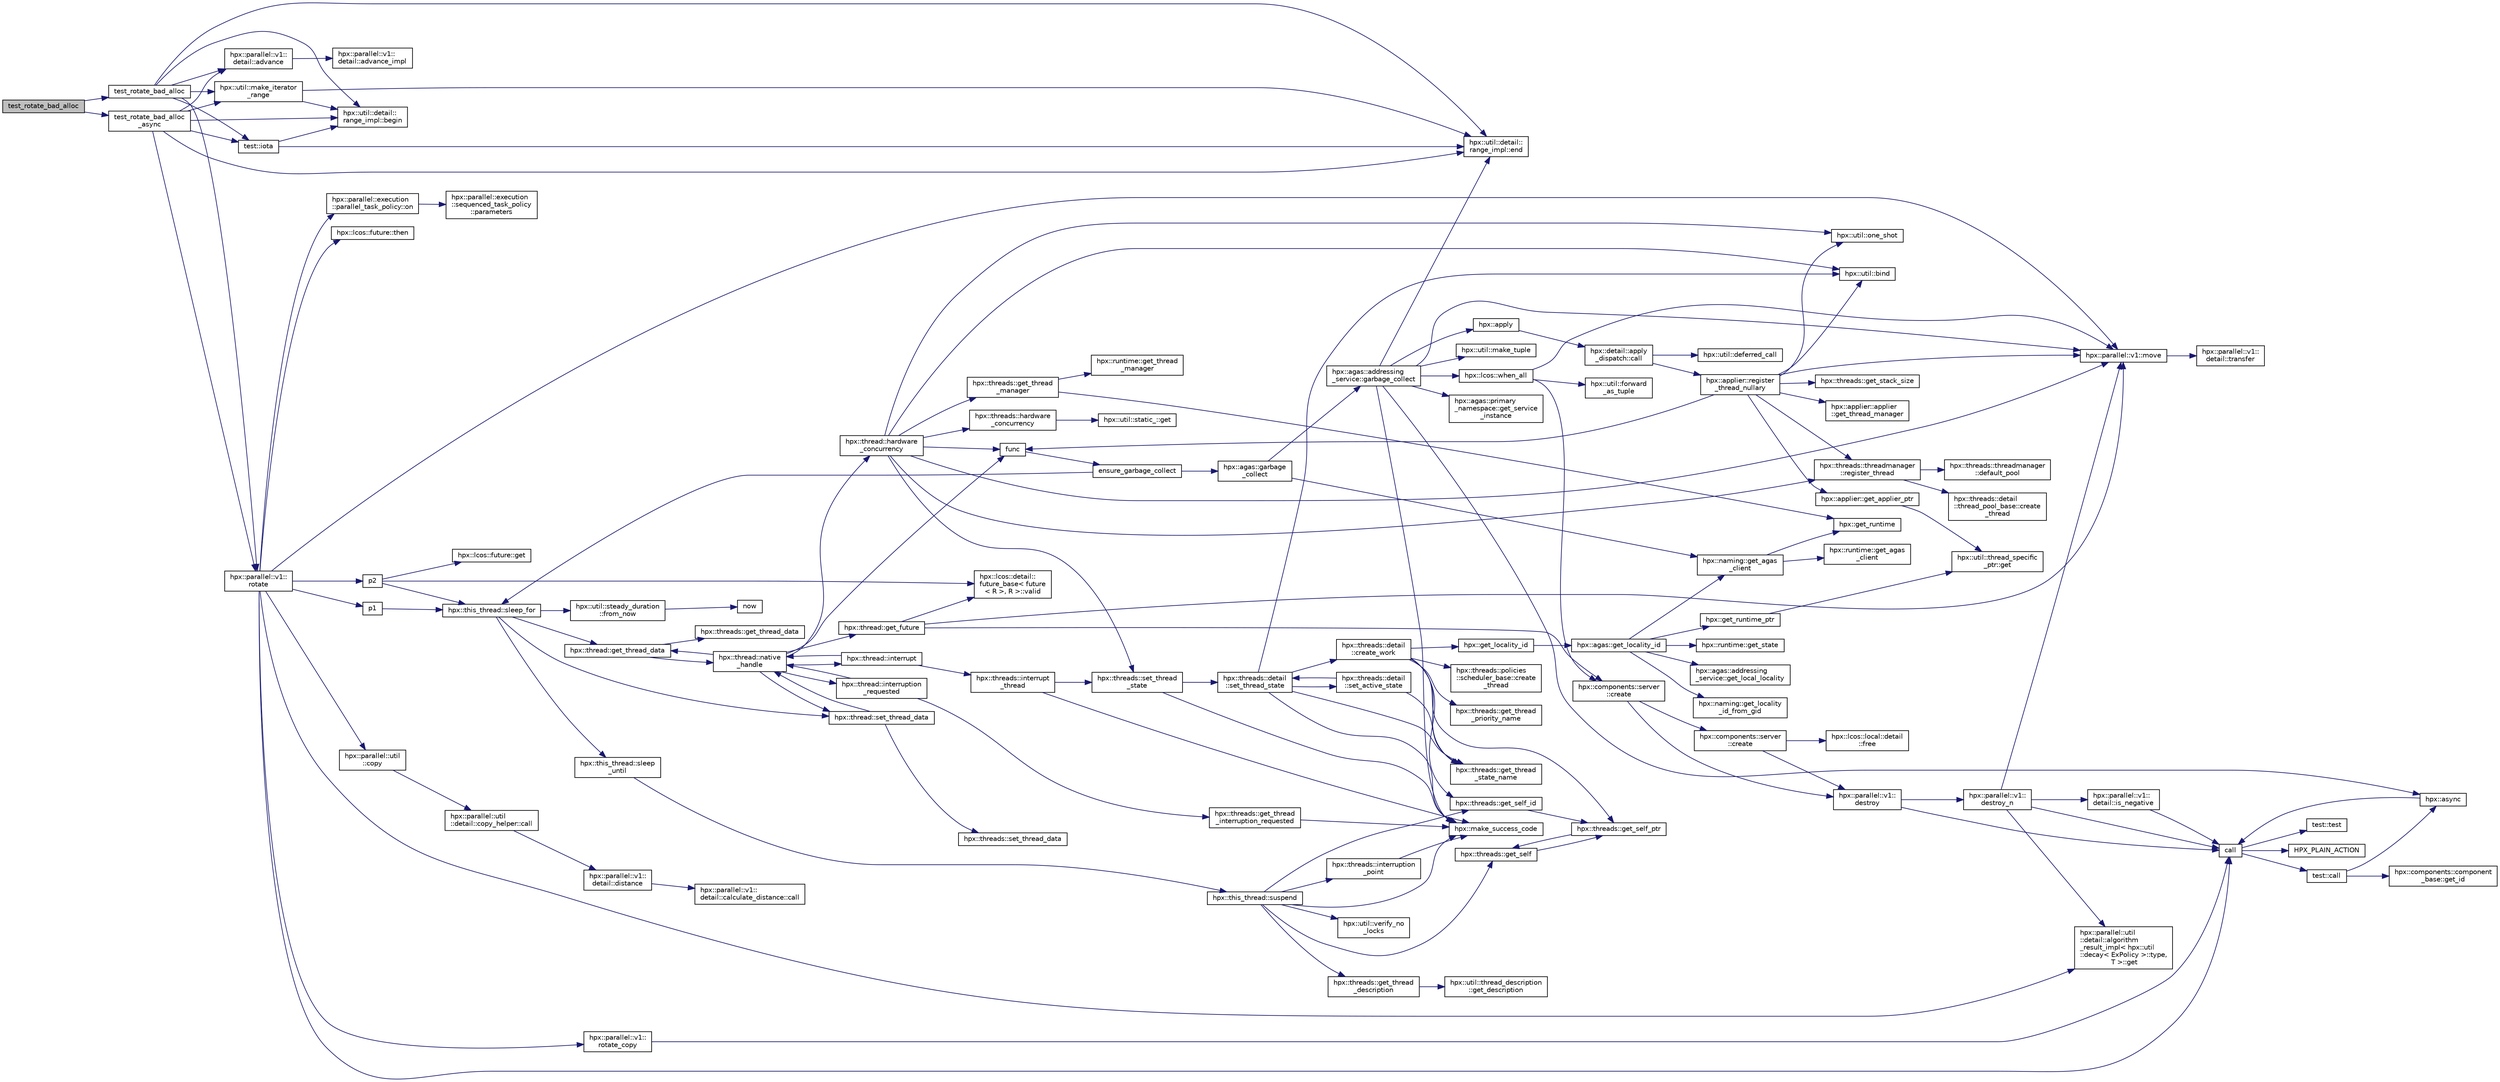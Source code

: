 digraph "test_rotate_bad_alloc"
{
  edge [fontname="Helvetica",fontsize="10",labelfontname="Helvetica",labelfontsize="10"];
  node [fontname="Helvetica",fontsize="10",shape=record];
  rankdir="LR";
  Node532 [label="test_rotate_bad_alloc",height=0.2,width=0.4,color="black", fillcolor="grey75", style="filled", fontcolor="black"];
  Node532 -> Node533 [color="midnightblue",fontsize="10",style="solid",fontname="Helvetica"];
  Node533 [label="test_rotate_bad_alloc",height=0.2,width=0.4,color="black", fillcolor="white", style="filled",URL="$d5/d40/rotate__range_8cpp.html#ae74a2766c7d66fa2c13743d2d7b75fa9"];
  Node533 -> Node534 [color="midnightblue",fontsize="10",style="solid",fontname="Helvetica"];
  Node534 [label="test::iota",height=0.2,width=0.4,color="black", fillcolor="white", style="filled",URL="$df/d04/namespacetest.html#abdbbc37e6fb67287495e853a554c493a"];
  Node534 -> Node535 [color="midnightblue",fontsize="10",style="solid",fontname="Helvetica"];
  Node535 [label="hpx::util::detail::\lrange_impl::begin",height=0.2,width=0.4,color="black", fillcolor="white", style="filled",URL="$d4/d4a/namespacehpx_1_1util_1_1detail_1_1range__impl.html#a31e165df2b865cdd961f35ce938db41a"];
  Node534 -> Node536 [color="midnightblue",fontsize="10",style="solid",fontname="Helvetica"];
  Node536 [label="hpx::util::detail::\lrange_impl::end",height=0.2,width=0.4,color="black", fillcolor="white", style="filled",URL="$d4/d4a/namespacehpx_1_1util_1_1detail_1_1range__impl.html#afb2ea48b0902f52ee4d8b764807b4316"];
  Node533 -> Node535 [color="midnightblue",fontsize="10",style="solid",fontname="Helvetica"];
  Node533 -> Node536 [color="midnightblue",fontsize="10",style="solid",fontname="Helvetica"];
  Node533 -> Node537 [color="midnightblue",fontsize="10",style="solid",fontname="Helvetica"];
  Node537 [label="hpx::parallel::v1::\ldetail::advance",height=0.2,width=0.4,color="black", fillcolor="white", style="filled",URL="$d2/ddd/namespacehpx_1_1parallel_1_1v1_1_1detail.html#ad9fca7bce7b3e3c32302967ffc1fb4a4"];
  Node537 -> Node538 [color="midnightblue",fontsize="10",style="solid",fontname="Helvetica"];
  Node538 [label="hpx::parallel::v1::\ldetail::advance_impl",height=0.2,width=0.4,color="black", fillcolor="white", style="filled",URL="$d2/ddd/namespacehpx_1_1parallel_1_1v1_1_1detail.html#ad4fa62ca115927187e4063b65ee5f317"];
  Node533 -> Node539 [color="midnightblue",fontsize="10",style="solid",fontname="Helvetica"];
  Node539 [label="hpx::parallel::v1::\lrotate",height=0.2,width=0.4,color="black", fillcolor="white", style="filled",URL="$db/db9/namespacehpx_1_1parallel_1_1v1.html#a1186b3f6aa7198ada6c81f987e08f85b"];
  Node539 -> Node540 [color="midnightblue",fontsize="10",style="solid",fontname="Helvetica"];
  Node540 [label="call",height=0.2,width=0.4,color="black", fillcolor="white", style="filled",URL="$d2/d67/promise__1620_8cpp.html#a58357f0b82bc761e1d0b9091ed563a70"];
  Node540 -> Node541 [color="midnightblue",fontsize="10",style="solid",fontname="Helvetica"];
  Node541 [label="test::test",height=0.2,width=0.4,color="black", fillcolor="white", style="filled",URL="$d8/d89/structtest.html#ab42d5ece712d716b04cb3f686f297a26"];
  Node540 -> Node542 [color="midnightblue",fontsize="10",style="solid",fontname="Helvetica"];
  Node542 [label="HPX_PLAIN_ACTION",height=0.2,width=0.4,color="black", fillcolor="white", style="filled",URL="$d2/d67/promise__1620_8cpp.html#ab96aab827a4b1fcaf66cfe0ba83fef23"];
  Node540 -> Node543 [color="midnightblue",fontsize="10",style="solid",fontname="Helvetica"];
  Node543 [label="test::call",height=0.2,width=0.4,color="black", fillcolor="white", style="filled",URL="$d8/d89/structtest.html#aeb29e7ed6518b9426ccf1344c52620ae"];
  Node543 -> Node544 [color="midnightblue",fontsize="10",style="solid",fontname="Helvetica"];
  Node544 [label="hpx::async",height=0.2,width=0.4,color="black", fillcolor="white", style="filled",URL="$d8/d83/namespacehpx.html#acb7d8e37b73b823956ce144f9a57eaa4"];
  Node544 -> Node540 [color="midnightblue",fontsize="10",style="solid",fontname="Helvetica"];
  Node543 -> Node545 [color="midnightblue",fontsize="10",style="solid",fontname="Helvetica"];
  Node545 [label="hpx::components::component\l_base::get_id",height=0.2,width=0.4,color="black", fillcolor="white", style="filled",URL="$d2/de6/classhpx_1_1components_1_1component__base.html#a4c8fd93514039bdf01c48d66d82b19cd"];
  Node539 -> Node546 [color="midnightblue",fontsize="10",style="solid",fontname="Helvetica"];
  Node546 [label="p1",height=0.2,width=0.4,color="black", fillcolor="white", style="filled",URL="$df/da5/future__then_8cpp.html#a8978a24b044bacf963e33824a4c1ac98"];
  Node546 -> Node547 [color="midnightblue",fontsize="10",style="solid",fontname="Helvetica"];
  Node547 [label="hpx::this_thread::sleep_for",height=0.2,width=0.4,color="black", fillcolor="white", style="filled",URL="$d9/d52/namespacehpx_1_1this__thread.html#afc042a5a5fa52eef2d1d177a343435cf"];
  Node547 -> Node548 [color="midnightblue",fontsize="10",style="solid",fontname="Helvetica"];
  Node548 [label="hpx::this_thread::sleep\l_until",height=0.2,width=0.4,color="black", fillcolor="white", style="filled",URL="$d9/d52/namespacehpx_1_1this__thread.html#ae12a853980115b23ff0ab8ca06622658"];
  Node548 -> Node549 [color="midnightblue",fontsize="10",style="solid",fontname="Helvetica"];
  Node549 [label="hpx::this_thread::suspend",height=0.2,width=0.4,color="black", fillcolor="white", style="filled",URL="$d9/d52/namespacehpx_1_1this__thread.html#aca220026fb3014c0881d129fe31c0073"];
  Node549 -> Node550 [color="midnightblue",fontsize="10",style="solid",fontname="Helvetica"];
  Node550 [label="hpx::threads::get_self",height=0.2,width=0.4,color="black", fillcolor="white", style="filled",URL="$d7/d28/namespacehpx_1_1threads.html#a07daf4d6d29233f20d66d41ab7b5b8e8"];
  Node550 -> Node551 [color="midnightblue",fontsize="10",style="solid",fontname="Helvetica"];
  Node551 [label="hpx::threads::get_self_ptr",height=0.2,width=0.4,color="black", fillcolor="white", style="filled",URL="$d7/d28/namespacehpx_1_1threads.html#a22877ae347ad884cde3a51397dad6c53"];
  Node551 -> Node550 [color="midnightblue",fontsize="10",style="solid",fontname="Helvetica"];
  Node549 -> Node552 [color="midnightblue",fontsize="10",style="solid",fontname="Helvetica"];
  Node552 [label="hpx::threads::get_self_id",height=0.2,width=0.4,color="black", fillcolor="white", style="filled",URL="$d7/d28/namespacehpx_1_1threads.html#afafe0f900b9fac3d4ed3c747625c1cfe"];
  Node552 -> Node551 [color="midnightblue",fontsize="10",style="solid",fontname="Helvetica"];
  Node549 -> Node553 [color="midnightblue",fontsize="10",style="solid",fontname="Helvetica"];
  Node553 [label="hpx::threads::interruption\l_point",height=0.2,width=0.4,color="black", fillcolor="white", style="filled",URL="$d7/d28/namespacehpx_1_1threads.html#ada6ec56a12b050707311d8c628089059"];
  Node553 -> Node554 [color="midnightblue",fontsize="10",style="solid",fontname="Helvetica"];
  Node554 [label="hpx::make_success_code",height=0.2,width=0.4,color="black", fillcolor="white", style="filled",URL="$d8/d83/namespacehpx.html#a0e8512a8f49e2a6c8185061181419d8f",tooltip="Returns error_code(hpx::success, \"success\", mode). "];
  Node549 -> Node555 [color="midnightblue",fontsize="10",style="solid",fontname="Helvetica"];
  Node555 [label="hpx::util::verify_no\l_locks",height=0.2,width=0.4,color="black", fillcolor="white", style="filled",URL="$df/dad/namespacehpx_1_1util.html#ae0e1837ee6f09b79b26c2e788d2e9fc9"];
  Node549 -> Node556 [color="midnightblue",fontsize="10",style="solid",fontname="Helvetica"];
  Node556 [label="hpx::threads::get_thread\l_description",height=0.2,width=0.4,color="black", fillcolor="white", style="filled",URL="$d7/d28/namespacehpx_1_1threads.html#a42fc18a7a680f4e8bc633a4b4c956701"];
  Node556 -> Node557 [color="midnightblue",fontsize="10",style="solid",fontname="Helvetica"];
  Node557 [label="hpx::util::thread_description\l::get_description",height=0.2,width=0.4,color="black", fillcolor="white", style="filled",URL="$df/d9e/structhpx_1_1util_1_1thread__description.html#a8c834e14eca6eb228188022577f9f952"];
  Node549 -> Node554 [color="midnightblue",fontsize="10",style="solid",fontname="Helvetica"];
  Node547 -> Node558 [color="midnightblue",fontsize="10",style="solid",fontname="Helvetica"];
  Node558 [label="hpx::util::steady_duration\l::from_now",height=0.2,width=0.4,color="black", fillcolor="white", style="filled",URL="$d9/d4f/classhpx_1_1util_1_1steady__duration.html#a0132206d767cd0f7395507b40111a153"];
  Node558 -> Node559 [color="midnightblue",fontsize="10",style="solid",fontname="Helvetica"];
  Node559 [label="now",height=0.2,width=0.4,color="black", fillcolor="white", style="filled",URL="$de/db3/1d__stencil__1__omp_8cpp.html#a89e9667753dccfac455bd37a7a3a7b16"];
  Node547 -> Node560 [color="midnightblue",fontsize="10",style="solid",fontname="Helvetica"];
  Node560 [label="hpx::thread::get_thread_data",height=0.2,width=0.4,color="black", fillcolor="white", style="filled",URL="$de/d9b/classhpx_1_1thread.html#a4535ef82cec3b953d2c941d20e3e3904"];
  Node560 -> Node561 [color="midnightblue",fontsize="10",style="solid",fontname="Helvetica"];
  Node561 [label="hpx::threads::get_thread_data",height=0.2,width=0.4,color="black", fillcolor="white", style="filled",URL="$d7/d28/namespacehpx_1_1threads.html#a8737931ff6303807225f735b2b384ae4"];
  Node560 -> Node562 [color="midnightblue",fontsize="10",style="solid",fontname="Helvetica"];
  Node562 [label="hpx::thread::native\l_handle",height=0.2,width=0.4,color="black", fillcolor="white", style="filled",URL="$de/d9b/classhpx_1_1thread.html#acf48190d264ab64c1c4ec99d0b421b5a"];
  Node562 -> Node563 [color="midnightblue",fontsize="10",style="solid",fontname="Helvetica"];
  Node563 [label="hpx::thread::hardware\l_concurrency",height=0.2,width=0.4,color="black", fillcolor="white", style="filled",URL="$de/d9b/classhpx_1_1thread.html#a8e4fff210e02485ba493bc3a2a956c03"];
  Node563 -> Node564 [color="midnightblue",fontsize="10",style="solid",fontname="Helvetica"];
  Node564 [label="hpx::threads::hardware\l_concurrency",height=0.2,width=0.4,color="black", fillcolor="white", style="filled",URL="$d7/d28/namespacehpx_1_1threads.html#aa8752a235478d2ad7b5ac467b63ab527"];
  Node564 -> Node565 [color="midnightblue",fontsize="10",style="solid",fontname="Helvetica"];
  Node565 [label="hpx::util::static_::get",height=0.2,width=0.4,color="black", fillcolor="white", style="filled",URL="$d3/dbb/structhpx_1_1util_1_1static__.html#a2967c633948a3bf17a3b5405ef5a8318"];
  Node563 -> Node566 [color="midnightblue",fontsize="10",style="solid",fontname="Helvetica"];
  Node566 [label="func",height=0.2,width=0.4,color="black", fillcolor="white", style="filled",URL="$d8/dfd/id__type__ref__counting__1032_8cpp.html#ab811b86ea5107ffb3351fcaa29d2c652"];
  Node566 -> Node567 [color="midnightblue",fontsize="10",style="solid",fontname="Helvetica"];
  Node567 [label="ensure_garbage_collect",height=0.2,width=0.4,color="black", fillcolor="white", style="filled",URL="$d8/dfd/id__type__ref__counting__1032_8cpp.html#a5264b94bf7c262ac0e521fb290d476d5"];
  Node567 -> Node547 [color="midnightblue",fontsize="10",style="solid",fontname="Helvetica"];
  Node567 -> Node568 [color="midnightblue",fontsize="10",style="solid",fontname="Helvetica"];
  Node568 [label="hpx::agas::garbage\l_collect",height=0.2,width=0.4,color="black", fillcolor="white", style="filled",URL="$dc/d54/namespacehpx_1_1agas.html#a951337adc4f9bd6df00a50737468e911"];
  Node568 -> Node569 [color="midnightblue",fontsize="10",style="solid",fontname="Helvetica"];
  Node569 [label="hpx::naming::get_agas\l_client",height=0.2,width=0.4,color="black", fillcolor="white", style="filled",URL="$d4/dc9/namespacehpx_1_1naming.html#a0408fffd5d34b620712a801b0ae3b032"];
  Node569 -> Node570 [color="midnightblue",fontsize="10",style="solid",fontname="Helvetica"];
  Node570 [label="hpx::get_runtime",height=0.2,width=0.4,color="black", fillcolor="white", style="filled",URL="$d8/d83/namespacehpx.html#aef902cc6c7dd3b9fbadf34d1e850a070"];
  Node569 -> Node571 [color="midnightblue",fontsize="10",style="solid",fontname="Helvetica"];
  Node571 [label="hpx::runtime::get_agas\l_client",height=0.2,width=0.4,color="black", fillcolor="white", style="filled",URL="$d0/d7b/classhpx_1_1runtime.html#aeb5dddd30d6b9861669af8ad44d1a96a"];
  Node568 -> Node572 [color="midnightblue",fontsize="10",style="solid",fontname="Helvetica"];
  Node572 [label="hpx::agas::addressing\l_service::garbage_collect",height=0.2,width=0.4,color="black", fillcolor="white", style="filled",URL="$db/d58/structhpx_1_1agas_1_1addressing__service.html#a87dcae0eacf6e62d5103ebf516d86f63"];
  Node572 -> Node554 [color="midnightblue",fontsize="10",style="solid",fontname="Helvetica"];
  Node572 -> Node573 [color="midnightblue",fontsize="10",style="solid",fontname="Helvetica"];
  Node573 [label="hpx::agas::primary\l_namespace::get_service\l_instance",height=0.2,width=0.4,color="black", fillcolor="white", style="filled",URL="$d1/d43/structhpx_1_1agas_1_1primary__namespace.html#a7630ff0f30ff8c23b13b4672c5350e2e"];
  Node572 -> Node574 [color="midnightblue",fontsize="10",style="solid",fontname="Helvetica"];
  Node574 [label="hpx::util::make_tuple",height=0.2,width=0.4,color="black", fillcolor="white", style="filled",URL="$df/dad/namespacehpx_1_1util.html#a06fa74211a987d208e013f400a9f5328"];
  Node572 -> Node536 [color="midnightblue",fontsize="10",style="solid",fontname="Helvetica"];
  Node572 -> Node575 [color="midnightblue",fontsize="10",style="solid",fontname="Helvetica"];
  Node575 [label="hpx::apply",height=0.2,width=0.4,color="black", fillcolor="white", style="filled",URL="$d8/d83/namespacehpx.html#aa87762f0db0731d385f3fdfdb25d59fc"];
  Node575 -> Node576 [color="midnightblue",fontsize="10",style="solid",fontname="Helvetica"];
  Node576 [label="hpx::detail::apply\l_dispatch::call",height=0.2,width=0.4,color="black", fillcolor="white", style="filled",URL="$db/de8/structhpx_1_1detail_1_1apply__dispatch.html#a0755fab16d281e74bcff0f8045be9459"];
  Node576 -> Node577 [color="midnightblue",fontsize="10",style="solid",fontname="Helvetica"];
  Node577 [label="hpx::applier::register\l_thread_nullary",height=0.2,width=0.4,color="black", fillcolor="white", style="filled",URL="$d8/dcb/namespacehpx_1_1applier.html#a401cd1145927e58d74d1eb52aaccd936"];
  Node577 -> Node578 [color="midnightblue",fontsize="10",style="solid",fontname="Helvetica"];
  Node578 [label="hpx::applier::get_applier_ptr",height=0.2,width=0.4,color="black", fillcolor="white", style="filled",URL="$d8/dcb/namespacehpx_1_1applier.html#a617483cf2b77ad3a0aa428ade7b35299"];
  Node578 -> Node579 [color="midnightblue",fontsize="10",style="solid",fontname="Helvetica"];
  Node579 [label="hpx::util::thread_specific\l_ptr::get",height=0.2,width=0.4,color="black", fillcolor="white", style="filled",URL="$d4/d4c/structhpx_1_1util_1_1thread__specific__ptr.html#a3b27d8520710478aa41d1f74206bdba9"];
  Node577 -> Node566 [color="midnightblue",fontsize="10",style="solid",fontname="Helvetica"];
  Node577 -> Node580 [color="midnightblue",fontsize="10",style="solid",fontname="Helvetica"];
  Node580 [label="hpx::util::bind",height=0.2,width=0.4,color="black", fillcolor="white", style="filled",URL="$df/dad/namespacehpx_1_1util.html#ad844caedf82a0173d6909d910c3e48c6"];
  Node577 -> Node581 [color="midnightblue",fontsize="10",style="solid",fontname="Helvetica"];
  Node581 [label="hpx::util::one_shot",height=0.2,width=0.4,color="black", fillcolor="white", style="filled",URL="$df/dad/namespacehpx_1_1util.html#a273e61be42a72415291e0ec0a4f28c7a"];
  Node577 -> Node582 [color="midnightblue",fontsize="10",style="solid",fontname="Helvetica"];
  Node582 [label="hpx::parallel::v1::move",height=0.2,width=0.4,color="black", fillcolor="white", style="filled",URL="$db/db9/namespacehpx_1_1parallel_1_1v1.html#aa7c4ede081ce786c9d1eb1adff495cfc"];
  Node582 -> Node583 [color="midnightblue",fontsize="10",style="solid",fontname="Helvetica"];
  Node583 [label="hpx::parallel::v1::\ldetail::transfer",height=0.2,width=0.4,color="black", fillcolor="white", style="filled",URL="$d2/ddd/namespacehpx_1_1parallel_1_1v1_1_1detail.html#ab1b56a05e1885ca7cc7ffa1804dd2f3c"];
  Node577 -> Node584 [color="midnightblue",fontsize="10",style="solid",fontname="Helvetica"];
  Node584 [label="hpx::threads::get_stack_size",height=0.2,width=0.4,color="black", fillcolor="white", style="filled",URL="$d7/d28/namespacehpx_1_1threads.html#af597241b3c2785150be206737ca04aa6",tooltip="The get_stack_size function is part of the thread related API. It. "];
  Node577 -> Node585 [color="midnightblue",fontsize="10",style="solid",fontname="Helvetica"];
  Node585 [label="hpx::applier::applier\l::get_thread_manager",height=0.2,width=0.4,color="black", fillcolor="white", style="filled",URL="$da/dcb/classhpx_1_1applier_1_1applier.html#acc36d583973701e573be39da97bba866",tooltip="Access the thread-manager instance associated with this applier. "];
  Node577 -> Node586 [color="midnightblue",fontsize="10",style="solid",fontname="Helvetica"];
  Node586 [label="hpx::threads::threadmanager\l::register_thread",height=0.2,width=0.4,color="black", fillcolor="white", style="filled",URL="$d5/daa/classhpx_1_1threads_1_1threadmanager.html#a7f79c7578e08a60ca45eb276ce8133d8"];
  Node586 -> Node587 [color="midnightblue",fontsize="10",style="solid",fontname="Helvetica"];
  Node587 [label="hpx::threads::threadmanager\l::default_pool",height=0.2,width=0.4,color="black", fillcolor="white", style="filled",URL="$d5/daa/classhpx_1_1threads_1_1threadmanager.html#a851f067d03b5dd1c5e6a9a6a841e05df"];
  Node586 -> Node588 [color="midnightblue",fontsize="10",style="solid",fontname="Helvetica"];
  Node588 [label="hpx::threads::detail\l::thread_pool_base::create\l_thread",height=0.2,width=0.4,color="black", fillcolor="white", style="filled",URL="$de/dae/classhpx_1_1threads_1_1detail_1_1thread__pool__base.html#ad35d3779eef6f4528e62a26d71b34b34"];
  Node576 -> Node589 [color="midnightblue",fontsize="10",style="solid",fontname="Helvetica"];
  Node589 [label="hpx::util::deferred_call",height=0.2,width=0.4,color="black", fillcolor="white", style="filled",URL="$df/dad/namespacehpx_1_1util.html#acdded623c658a7a3436f7e76bc9d881c"];
  Node572 -> Node582 [color="midnightblue",fontsize="10",style="solid",fontname="Helvetica"];
  Node572 -> Node544 [color="midnightblue",fontsize="10",style="solid",fontname="Helvetica"];
  Node572 -> Node590 [color="midnightblue",fontsize="10",style="solid",fontname="Helvetica"];
  Node590 [label="hpx::lcos::when_all",height=0.2,width=0.4,color="black", fillcolor="white", style="filled",URL="$d2/dc9/namespacehpx_1_1lcos.html#a1a6fb024d8690923fb185d5aee204d54"];
  Node590 -> Node591 [color="midnightblue",fontsize="10",style="solid",fontname="Helvetica"];
  Node591 [label="hpx::util::forward\l_as_tuple",height=0.2,width=0.4,color="black", fillcolor="white", style="filled",URL="$df/dad/namespacehpx_1_1util.html#ab7c31e3f24c3302a4f67b6735a6fa597"];
  Node590 -> Node582 [color="midnightblue",fontsize="10",style="solid",fontname="Helvetica"];
  Node590 -> Node592 [color="midnightblue",fontsize="10",style="solid",fontname="Helvetica"];
  Node592 [label="hpx::components::server\l::create",height=0.2,width=0.4,color="black", fillcolor="white", style="filled",URL="$d2/da2/namespacehpx_1_1components_1_1server.html#ac776c89f3d68ceb910e8cee9fa937ab4",tooltip="Create arrays of components using their default constructor. "];
  Node592 -> Node593 [color="midnightblue",fontsize="10",style="solid",fontname="Helvetica"];
  Node593 [label="hpx::components::server\l::create",height=0.2,width=0.4,color="black", fillcolor="white", style="filled",URL="$d2/da2/namespacehpx_1_1components_1_1server.html#a77d26de181c97b444565e230577981bd"];
  Node593 -> Node594 [color="midnightblue",fontsize="10",style="solid",fontname="Helvetica"];
  Node594 [label="hpx::lcos::local::detail\l::free",height=0.2,width=0.4,color="black", fillcolor="white", style="filled",URL="$d4/dcb/namespacehpx_1_1lcos_1_1local_1_1detail.html#a55a940f019734e9bb045dc123cd80e48"];
  Node593 -> Node595 [color="midnightblue",fontsize="10",style="solid",fontname="Helvetica"];
  Node595 [label="hpx::parallel::v1::\ldestroy",height=0.2,width=0.4,color="black", fillcolor="white", style="filled",URL="$db/db9/namespacehpx_1_1parallel_1_1v1.html#acf303558375048e8a7cc9a2c2e09477f"];
  Node595 -> Node540 [color="midnightblue",fontsize="10",style="solid",fontname="Helvetica"];
  Node595 -> Node596 [color="midnightblue",fontsize="10",style="solid",fontname="Helvetica"];
  Node596 [label="hpx::parallel::v1::\ldestroy_n",height=0.2,width=0.4,color="black", fillcolor="white", style="filled",URL="$db/db9/namespacehpx_1_1parallel_1_1v1.html#a71d0691132a300690163f5636bcd5bd3"];
  Node596 -> Node597 [color="midnightblue",fontsize="10",style="solid",fontname="Helvetica"];
  Node597 [label="hpx::parallel::v1::\ldetail::is_negative",height=0.2,width=0.4,color="black", fillcolor="white", style="filled",URL="$d2/ddd/namespacehpx_1_1parallel_1_1v1_1_1detail.html#adf2e40fc4b20ad0fd442ee3118a4d527"];
  Node597 -> Node540 [color="midnightblue",fontsize="10",style="solid",fontname="Helvetica"];
  Node596 -> Node598 [color="midnightblue",fontsize="10",style="solid",fontname="Helvetica"];
  Node598 [label="hpx::parallel::util\l::detail::algorithm\l_result_impl\< hpx::util\l::decay\< ExPolicy \>::type,\l T \>::get",height=0.2,width=0.4,color="black", fillcolor="white", style="filled",URL="$d2/d42/structhpx_1_1parallel_1_1util_1_1detail_1_1algorithm__result__impl.html#ab5b051e8ec74eff5e0e62fd63f5d377e"];
  Node596 -> Node582 [color="midnightblue",fontsize="10",style="solid",fontname="Helvetica"];
  Node596 -> Node540 [color="midnightblue",fontsize="10",style="solid",fontname="Helvetica"];
  Node592 -> Node595 [color="midnightblue",fontsize="10",style="solid",fontname="Helvetica"];
  Node563 -> Node580 [color="midnightblue",fontsize="10",style="solid",fontname="Helvetica"];
  Node563 -> Node581 [color="midnightblue",fontsize="10",style="solid",fontname="Helvetica"];
  Node563 -> Node582 [color="midnightblue",fontsize="10",style="solid",fontname="Helvetica"];
  Node563 -> Node599 [color="midnightblue",fontsize="10",style="solid",fontname="Helvetica"];
  Node599 [label="hpx::threads::get_thread\l_manager",height=0.2,width=0.4,color="black", fillcolor="white", style="filled",URL="$d7/d28/namespacehpx_1_1threads.html#a076973c3a53beadde7d967e22c4f6cce"];
  Node599 -> Node570 [color="midnightblue",fontsize="10",style="solid",fontname="Helvetica"];
  Node599 -> Node600 [color="midnightblue",fontsize="10",style="solid",fontname="Helvetica"];
  Node600 [label="hpx::runtime::get_thread\l_manager",height=0.2,width=0.4,color="black", fillcolor="white", style="filled",URL="$d0/d7b/classhpx_1_1runtime.html#a865b12d57fcd44a8d3dda3e35414f563"];
  Node563 -> Node586 [color="midnightblue",fontsize="10",style="solid",fontname="Helvetica"];
  Node563 -> Node601 [color="midnightblue",fontsize="10",style="solid",fontname="Helvetica"];
  Node601 [label="hpx::threads::set_thread\l_state",height=0.2,width=0.4,color="black", fillcolor="white", style="filled",URL="$d7/d28/namespacehpx_1_1threads.html#ac0690ad16ad778bcc79dcd727cc33025",tooltip="Set the thread state of the thread referenced by the thread_id id. "];
  Node601 -> Node554 [color="midnightblue",fontsize="10",style="solid",fontname="Helvetica"];
  Node601 -> Node602 [color="midnightblue",fontsize="10",style="solid",fontname="Helvetica"];
  Node602 [label="hpx::threads::detail\l::set_thread_state",height=0.2,width=0.4,color="black", fillcolor="white", style="filled",URL="$d2/dd1/namespacehpx_1_1threads_1_1detail.html#af85ddc854c4a149bf1738eb1b111b9ab"];
  Node602 -> Node603 [color="midnightblue",fontsize="10",style="solid",fontname="Helvetica"];
  Node603 [label="hpx::threads::get_thread\l_state_name",height=0.2,width=0.4,color="black", fillcolor="white", style="filled",URL="$d7/d28/namespacehpx_1_1threads.html#a26f91ea8d2195f165c033241c5cd11db"];
  Node602 -> Node554 [color="midnightblue",fontsize="10",style="solid",fontname="Helvetica"];
  Node602 -> Node580 [color="midnightblue",fontsize="10",style="solid",fontname="Helvetica"];
  Node602 -> Node604 [color="midnightblue",fontsize="10",style="solid",fontname="Helvetica"];
  Node604 [label="hpx::threads::detail\l::set_active_state",height=0.2,width=0.4,color="black", fillcolor="white", style="filled",URL="$d2/dd1/namespacehpx_1_1threads_1_1detail.html#a45884a5bf04ad66a4f259231a3947e76"];
  Node604 -> Node603 [color="midnightblue",fontsize="10",style="solid",fontname="Helvetica"];
  Node604 -> Node602 [color="midnightblue",fontsize="10",style="solid",fontname="Helvetica"];
  Node602 -> Node605 [color="midnightblue",fontsize="10",style="solid",fontname="Helvetica"];
  Node605 [label="hpx::threads::detail\l::create_work",height=0.2,width=0.4,color="black", fillcolor="white", style="filled",URL="$d2/dd1/namespacehpx_1_1threads_1_1detail.html#ae22384a3c1b1a1940032fad068fb54b1"];
  Node605 -> Node603 [color="midnightblue",fontsize="10",style="solid",fontname="Helvetica"];
  Node605 -> Node606 [color="midnightblue",fontsize="10",style="solid",fontname="Helvetica"];
  Node606 [label="hpx::threads::get_thread\l_priority_name",height=0.2,width=0.4,color="black", fillcolor="white", style="filled",URL="$d7/d28/namespacehpx_1_1threads.html#a9c6b2fec0c1cf5b06ff83ce756ca6d42"];
  Node605 -> Node551 [color="midnightblue",fontsize="10",style="solid",fontname="Helvetica"];
  Node605 -> Node552 [color="midnightblue",fontsize="10",style="solid",fontname="Helvetica"];
  Node605 -> Node607 [color="midnightblue",fontsize="10",style="solid",fontname="Helvetica"];
  Node607 [label="hpx::get_locality_id",height=0.2,width=0.4,color="black", fillcolor="white", style="filled",URL="$d8/d83/namespacehpx.html#a158d7c54a657bb364c1704033010697b",tooltip="Return the number of the locality this function is being called from. "];
  Node607 -> Node608 [color="midnightblue",fontsize="10",style="solid",fontname="Helvetica"];
  Node608 [label="hpx::agas::get_locality_id",height=0.2,width=0.4,color="black", fillcolor="white", style="filled",URL="$dc/d54/namespacehpx_1_1agas.html#a491cc2ddecdf0f1a9129900caa6a4d3e"];
  Node608 -> Node609 [color="midnightblue",fontsize="10",style="solid",fontname="Helvetica"];
  Node609 [label="hpx::get_runtime_ptr",height=0.2,width=0.4,color="black", fillcolor="white", style="filled",URL="$d8/d83/namespacehpx.html#af29daf2bb3e01b4d6495a1742b6cce64"];
  Node609 -> Node579 [color="midnightblue",fontsize="10",style="solid",fontname="Helvetica"];
  Node608 -> Node610 [color="midnightblue",fontsize="10",style="solid",fontname="Helvetica"];
  Node610 [label="hpx::runtime::get_state",height=0.2,width=0.4,color="black", fillcolor="white", style="filled",URL="$d0/d7b/classhpx_1_1runtime.html#ab405f80e060dac95d624520f38b0524c"];
  Node608 -> Node569 [color="midnightblue",fontsize="10",style="solid",fontname="Helvetica"];
  Node608 -> Node611 [color="midnightblue",fontsize="10",style="solid",fontname="Helvetica"];
  Node611 [label="hpx::agas::addressing\l_service::get_local_locality",height=0.2,width=0.4,color="black", fillcolor="white", style="filled",URL="$db/d58/structhpx_1_1agas_1_1addressing__service.html#ab52c19a37c2a7a006c6c15f90ad0539c"];
  Node608 -> Node612 [color="midnightblue",fontsize="10",style="solid",fontname="Helvetica"];
  Node612 [label="hpx::naming::get_locality\l_id_from_gid",height=0.2,width=0.4,color="black", fillcolor="white", style="filled",URL="$d4/dc9/namespacehpx_1_1naming.html#a7fd43037784560bd04fda9b49e33529f"];
  Node605 -> Node613 [color="midnightblue",fontsize="10",style="solid",fontname="Helvetica"];
  Node613 [label="hpx::threads::policies\l::scheduler_base::create\l_thread",height=0.2,width=0.4,color="black", fillcolor="white", style="filled",URL="$dd/d7e/structhpx_1_1threads_1_1policies_1_1scheduler__base.html#ad3b05cd7f363cc8e8410ce368c3794e0"];
  Node562 -> Node614 [color="midnightblue",fontsize="10",style="solid",fontname="Helvetica"];
  Node614 [label="hpx::thread::interrupt",height=0.2,width=0.4,color="black", fillcolor="white", style="filled",URL="$de/d9b/classhpx_1_1thread.html#ac34d0d033aa743c476a79dbc2e1a8a39"];
  Node614 -> Node615 [color="midnightblue",fontsize="10",style="solid",fontname="Helvetica"];
  Node615 [label="hpx::threads::interrupt\l_thread",height=0.2,width=0.4,color="black", fillcolor="white", style="filled",URL="$d7/d28/namespacehpx_1_1threads.html#a6bdda1a2aab61b9b13d274b5155d7e73"];
  Node615 -> Node554 [color="midnightblue",fontsize="10",style="solid",fontname="Helvetica"];
  Node615 -> Node601 [color="midnightblue",fontsize="10",style="solid",fontname="Helvetica"];
  Node614 -> Node562 [color="midnightblue",fontsize="10",style="solid",fontname="Helvetica"];
  Node562 -> Node616 [color="midnightblue",fontsize="10",style="solid",fontname="Helvetica"];
  Node616 [label="hpx::thread::interruption\l_requested",height=0.2,width=0.4,color="black", fillcolor="white", style="filled",URL="$de/d9b/classhpx_1_1thread.html#a33276bb4c20bbb0b1978944e18ef71b8"];
  Node616 -> Node617 [color="midnightblue",fontsize="10",style="solid",fontname="Helvetica"];
  Node617 [label="hpx::threads::get_thread\l_interruption_requested",height=0.2,width=0.4,color="black", fillcolor="white", style="filled",URL="$d7/d28/namespacehpx_1_1threads.html#ae64a7fdb8b5c8bac7be0c8282672a03b"];
  Node617 -> Node554 [color="midnightblue",fontsize="10",style="solid",fontname="Helvetica"];
  Node616 -> Node562 [color="midnightblue",fontsize="10",style="solid",fontname="Helvetica"];
  Node562 -> Node618 [color="midnightblue",fontsize="10",style="solid",fontname="Helvetica"];
  Node618 [label="hpx::thread::get_future",height=0.2,width=0.4,color="black", fillcolor="white", style="filled",URL="$de/d9b/classhpx_1_1thread.html#a87fdb0d8da826366fc190ed224900a64"];
  Node618 -> Node619 [color="midnightblue",fontsize="10",style="solid",fontname="Helvetica"];
  Node619 [label="hpx::lcos::detail::\lfuture_base\< future\l\< R \>, R \>::valid",height=0.2,width=0.4,color="black", fillcolor="white", style="filled",URL="$d5/dd7/classhpx_1_1lcos_1_1detail_1_1future__base.html#aaf7beb7374815614363033bd96573e75"];
  Node618 -> Node592 [color="midnightblue",fontsize="10",style="solid",fontname="Helvetica"];
  Node618 -> Node582 [color="midnightblue",fontsize="10",style="solid",fontname="Helvetica"];
  Node562 -> Node560 [color="midnightblue",fontsize="10",style="solid",fontname="Helvetica"];
  Node562 -> Node620 [color="midnightblue",fontsize="10",style="solid",fontname="Helvetica"];
  Node620 [label="hpx::thread::set_thread_data",height=0.2,width=0.4,color="black", fillcolor="white", style="filled",URL="$de/d9b/classhpx_1_1thread.html#a7317a3cf5251f3b33c990449570d4cea"];
  Node620 -> Node621 [color="midnightblue",fontsize="10",style="solid",fontname="Helvetica"];
  Node621 [label="hpx::threads::set_thread_data",height=0.2,width=0.4,color="black", fillcolor="white", style="filled",URL="$d7/d28/namespacehpx_1_1threads.html#a00a625acc149fce3ae38e4340454acf7"];
  Node620 -> Node562 [color="midnightblue",fontsize="10",style="solid",fontname="Helvetica"];
  Node562 -> Node566 [color="midnightblue",fontsize="10",style="solid",fontname="Helvetica"];
  Node547 -> Node620 [color="midnightblue",fontsize="10",style="solid",fontname="Helvetica"];
  Node539 -> Node622 [color="midnightblue",fontsize="10",style="solid",fontname="Helvetica"];
  Node622 [label="hpx::parallel::util\l::copy",height=0.2,width=0.4,color="black", fillcolor="white", style="filled",URL="$df/dc6/namespacehpx_1_1parallel_1_1util.html#a3c9a6e04890282cd683a3f8449a11d1d"];
  Node622 -> Node623 [color="midnightblue",fontsize="10",style="solid",fontname="Helvetica"];
  Node623 [label="hpx::parallel::util\l::detail::copy_helper::call",height=0.2,width=0.4,color="black", fillcolor="white", style="filled",URL="$db/d59/structhpx_1_1parallel_1_1util_1_1detail_1_1copy__helper.html#ac801832edc0b6a84595880bb4613cb60"];
  Node623 -> Node624 [color="midnightblue",fontsize="10",style="solid",fontname="Helvetica"];
  Node624 [label="hpx::parallel::v1::\ldetail::distance",height=0.2,width=0.4,color="black", fillcolor="white", style="filled",URL="$d2/ddd/namespacehpx_1_1parallel_1_1v1_1_1detail.html#a6bea3c6a5f470cad11f27ee6bab4a33f"];
  Node624 -> Node625 [color="midnightblue",fontsize="10",style="solid",fontname="Helvetica"];
  Node625 [label="hpx::parallel::v1::\ldetail::calculate_distance::call",height=0.2,width=0.4,color="black", fillcolor="white", style="filled",URL="$db/dfa/structhpx_1_1parallel_1_1v1_1_1detail_1_1calculate__distance.html#a950a6627830a7d019ac0e734b0a447bf"];
  Node539 -> Node626 [color="midnightblue",fontsize="10",style="solid",fontname="Helvetica"];
  Node626 [label="p2",height=0.2,width=0.4,color="black", fillcolor="white", style="filled",URL="$df/da5/future__then_8cpp.html#a0dabf50b87b0ab6126c07663b7c82650"];
  Node626 -> Node619 [color="midnightblue",fontsize="10",style="solid",fontname="Helvetica"];
  Node626 -> Node627 [color="midnightblue",fontsize="10",style="solid",fontname="Helvetica"];
  Node627 [label="hpx::lcos::future::get",height=0.2,width=0.4,color="black", fillcolor="white", style="filled",URL="$d0/d33/classhpx_1_1lcos_1_1future.html#a8c28269486d5620ac48af349f17bb41c"];
  Node626 -> Node547 [color="midnightblue",fontsize="10",style="solid",fontname="Helvetica"];
  Node539 -> Node582 [color="midnightblue",fontsize="10",style="solid",fontname="Helvetica"];
  Node539 -> Node628 [color="midnightblue",fontsize="10",style="solid",fontname="Helvetica"];
  Node628 [label="hpx::parallel::execution\l::parallel_task_policy::on",height=0.2,width=0.4,color="black", fillcolor="white", style="filled",URL="$da/d55/structhpx_1_1parallel_1_1execution_1_1parallel__task__policy.html#a0cb10e7de3382338815d253e4fec1171"];
  Node628 -> Node629 [color="midnightblue",fontsize="10",style="solid",fontname="Helvetica"];
  Node629 [label="hpx::parallel::execution\l::sequenced_task_policy\l::parameters",height=0.2,width=0.4,color="black", fillcolor="white", style="filled",URL="$d1/da8/structhpx_1_1parallel_1_1execution_1_1sequenced__task__policy.html#a9f94a35b705ff48867e24a1e3f527c08",tooltip="Return the associated executor parameters object. "];
  Node539 -> Node630 [color="midnightblue",fontsize="10",style="solid",fontname="Helvetica"];
  Node630 [label="hpx::lcos::future::then",height=0.2,width=0.4,color="black", fillcolor="white", style="filled",URL="$d0/d33/classhpx_1_1lcos_1_1future.html#a17045dee172c36e208b2cbd400fa8797"];
  Node539 -> Node631 [color="midnightblue",fontsize="10",style="solid",fontname="Helvetica"];
  Node631 [label="hpx::parallel::v1::\lrotate_copy",height=0.2,width=0.4,color="black", fillcolor="white", style="filled",URL="$db/db9/namespacehpx_1_1parallel_1_1v1.html#ab73994e7536357719010324cabbb6532"];
  Node631 -> Node540 [color="midnightblue",fontsize="10",style="solid",fontname="Helvetica"];
  Node539 -> Node598 [color="midnightblue",fontsize="10",style="solid",fontname="Helvetica"];
  Node533 -> Node632 [color="midnightblue",fontsize="10",style="solid",fontname="Helvetica"];
  Node632 [label="hpx::util::make_iterator\l_range",height=0.2,width=0.4,color="black", fillcolor="white", style="filled",URL="$df/dad/namespacehpx_1_1util.html#a49707ae2d183b9b09845ed3d17655a28"];
  Node632 -> Node535 [color="midnightblue",fontsize="10",style="solid",fontname="Helvetica"];
  Node632 -> Node536 [color="midnightblue",fontsize="10",style="solid",fontname="Helvetica"];
  Node532 -> Node633 [color="midnightblue",fontsize="10",style="solid",fontname="Helvetica"];
  Node633 [label="test_rotate_bad_alloc\l_async",height=0.2,width=0.4,color="black", fillcolor="white", style="filled",URL="$d5/d40/rotate__range_8cpp.html#a02745132ec799d5c6af870c3350a7454"];
  Node633 -> Node534 [color="midnightblue",fontsize="10",style="solid",fontname="Helvetica"];
  Node633 -> Node535 [color="midnightblue",fontsize="10",style="solid",fontname="Helvetica"];
  Node633 -> Node536 [color="midnightblue",fontsize="10",style="solid",fontname="Helvetica"];
  Node633 -> Node537 [color="midnightblue",fontsize="10",style="solid",fontname="Helvetica"];
  Node633 -> Node539 [color="midnightblue",fontsize="10",style="solid",fontname="Helvetica"];
  Node633 -> Node632 [color="midnightblue",fontsize="10",style="solid",fontname="Helvetica"];
}
